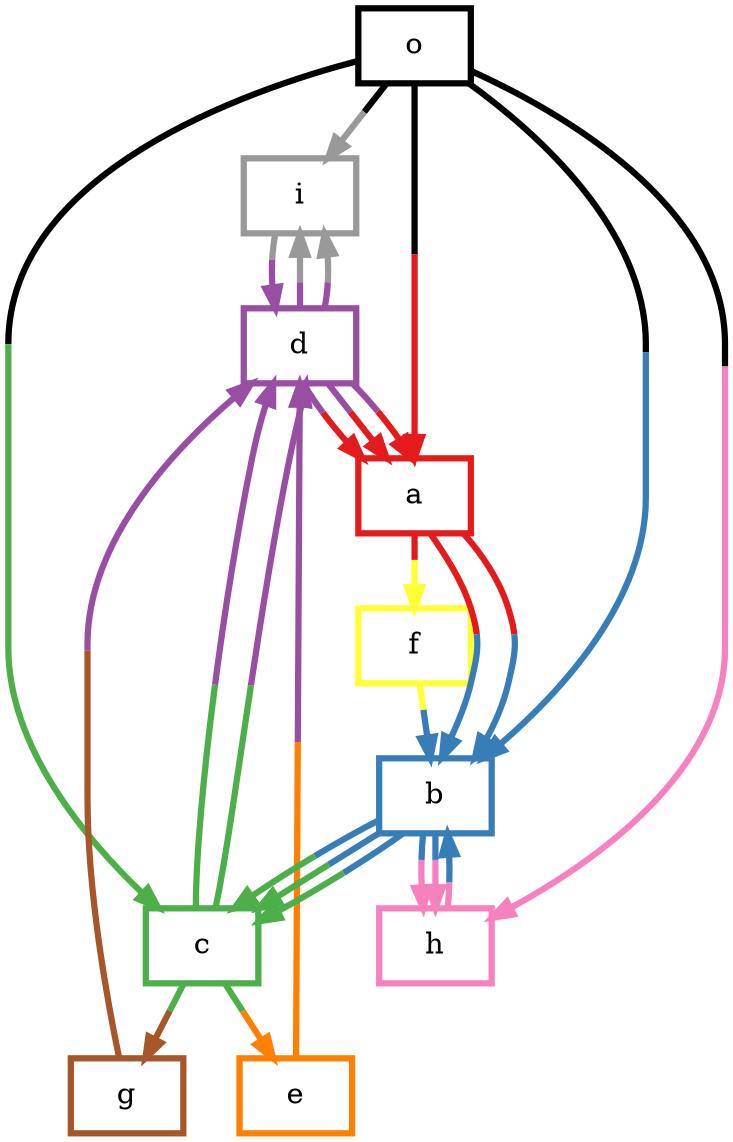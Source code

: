 digraph barS {
	{
		rank=same
	9 [shape=box,penwidth=3,colorscheme=set19,color=11,label="o"]
	}
	{
		rank=same
	}
	8 [shape=box,penwidth=3,colorscheme=set19,color=9,label="i"]
	7 [shape=box,penwidth=3,colorscheme=set19,color=8,label="h"]
	6 [shape=box,penwidth=3,colorscheme=set19,color=7,label="g"]
	5 [shape=box,penwidth=3,colorscheme=set19,color=6,label="f"]
	4 [shape=box,penwidth=3,colorscheme=set19,color=5,label="e"]
	3 [shape=box,penwidth=3,colorscheme=set19,color=4,label="d"]
	2 [shape=box,penwidth=3,colorscheme=set19,color=3,label="c"]
	1 [shape=box,penwidth=3,colorscheme=set19,color=2,label="b"]
	0 [shape=box,penwidth=3,colorscheme=set19,color=1,label="a"]
	9 -> 0 [penwidth=3,colorscheme=set19,color="11;0.5:1"]
	9 -> 2 [penwidth=3,colorscheme=set19,color="11;0.5:3"]
	9 -> 1 [penwidth=3,colorscheme=set19,color="11;0.5:2"]
	9 -> 7 [penwidth=3,colorscheme=set19,color="11;0.5:8"]
	9 -> 8 [penwidth=3,colorscheme=set19,color="11;0.5:9"]
	8 -> 3 [penwidth=3,colorscheme=set19,color="9;0.5:4"]
	7 -> 1 [penwidth=3,colorscheme=set19,color="8;0.5:2"]
	6 -> 3 [penwidth=3,colorscheme=set19,color="7;0.5:4"]
	5 -> 1 [penwidth=3,colorscheme=set19,color="6;0.5:2"]
	4 -> 3 [penwidth=3,colorscheme=set19,color="5;0.5:4"]
	3 -> 0 [penwidth=3,colorscheme=set19,color="4;0.5:1"]
	3 -> 0 [penwidth=3,colorscheme=set19,color="4;0.5:1"]
	3 -> 8 [penwidth=3,colorscheme=set19,color="4;0.5:9"]
	3 -> 8 [penwidth=3,colorscheme=set19,color="4;0.5:9"]
	3 -> 0 [penwidth=3,colorscheme=set19,color="4;0.5:1"]
	2 -> 3 [penwidth=3,colorscheme=set19,color="3;0.5:4"]
	2 -> 4 [penwidth=3,colorscheme=set19,color="3;0.5:5"]
	2 -> 3 [penwidth=3,colorscheme=set19,color="3;0.5:4"]
	2 -> 6 [penwidth=3,colorscheme=set19,color="3;0.5:7"]
	1 -> 2 [penwidth=3,colorscheme=set19,color="2;0.5:3"]
	1 -> 2 [penwidth=3,colorscheme=set19,color="2;0.5:3"]
	1 -> 7 [penwidth=3,colorscheme=set19,color="2;0.5:8"]
	1 -> 7 [penwidth=3,colorscheme=set19,color="2;0.5:8"]
	1 -> 2 [penwidth=3,colorscheme=set19,color="2;0.5:3"]
	0 -> 1 [penwidth=3,colorscheme=set19,color="1;0.5:2"]
	0 -> 5 [penwidth=3,colorscheme=set19,color="1;0.5:6"]
	0 -> 1 [penwidth=3,colorscheme=set19,color="1;0.5:2"]
}
